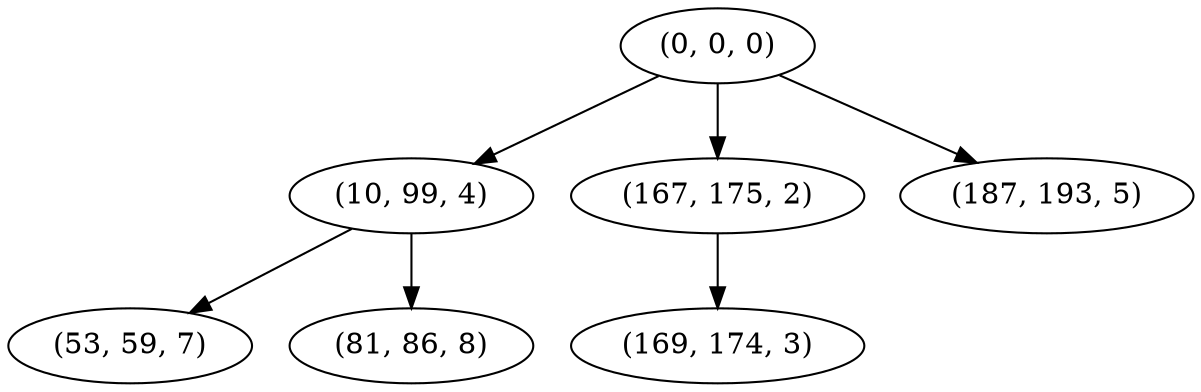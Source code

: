 digraph tree {
    "(0, 0, 0)";
    "(10, 99, 4)";
    "(53, 59, 7)";
    "(81, 86, 8)";
    "(167, 175, 2)";
    "(169, 174, 3)";
    "(187, 193, 5)";
    "(0, 0, 0)" -> "(10, 99, 4)";
    "(0, 0, 0)" -> "(167, 175, 2)";
    "(0, 0, 0)" -> "(187, 193, 5)";
    "(10, 99, 4)" -> "(53, 59, 7)";
    "(10, 99, 4)" -> "(81, 86, 8)";
    "(167, 175, 2)" -> "(169, 174, 3)";
}
